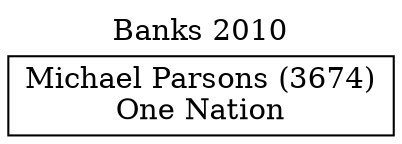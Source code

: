 // House preference flow
digraph "Michael Parsons (3674)_Banks_2010" {
	graph [label="Banks 2010" labelloc=t mclimit=10]
	node [shape=box]
	"Michael Parsons (3674)" [label="Michael Parsons (3674)
One Nation"]
}
